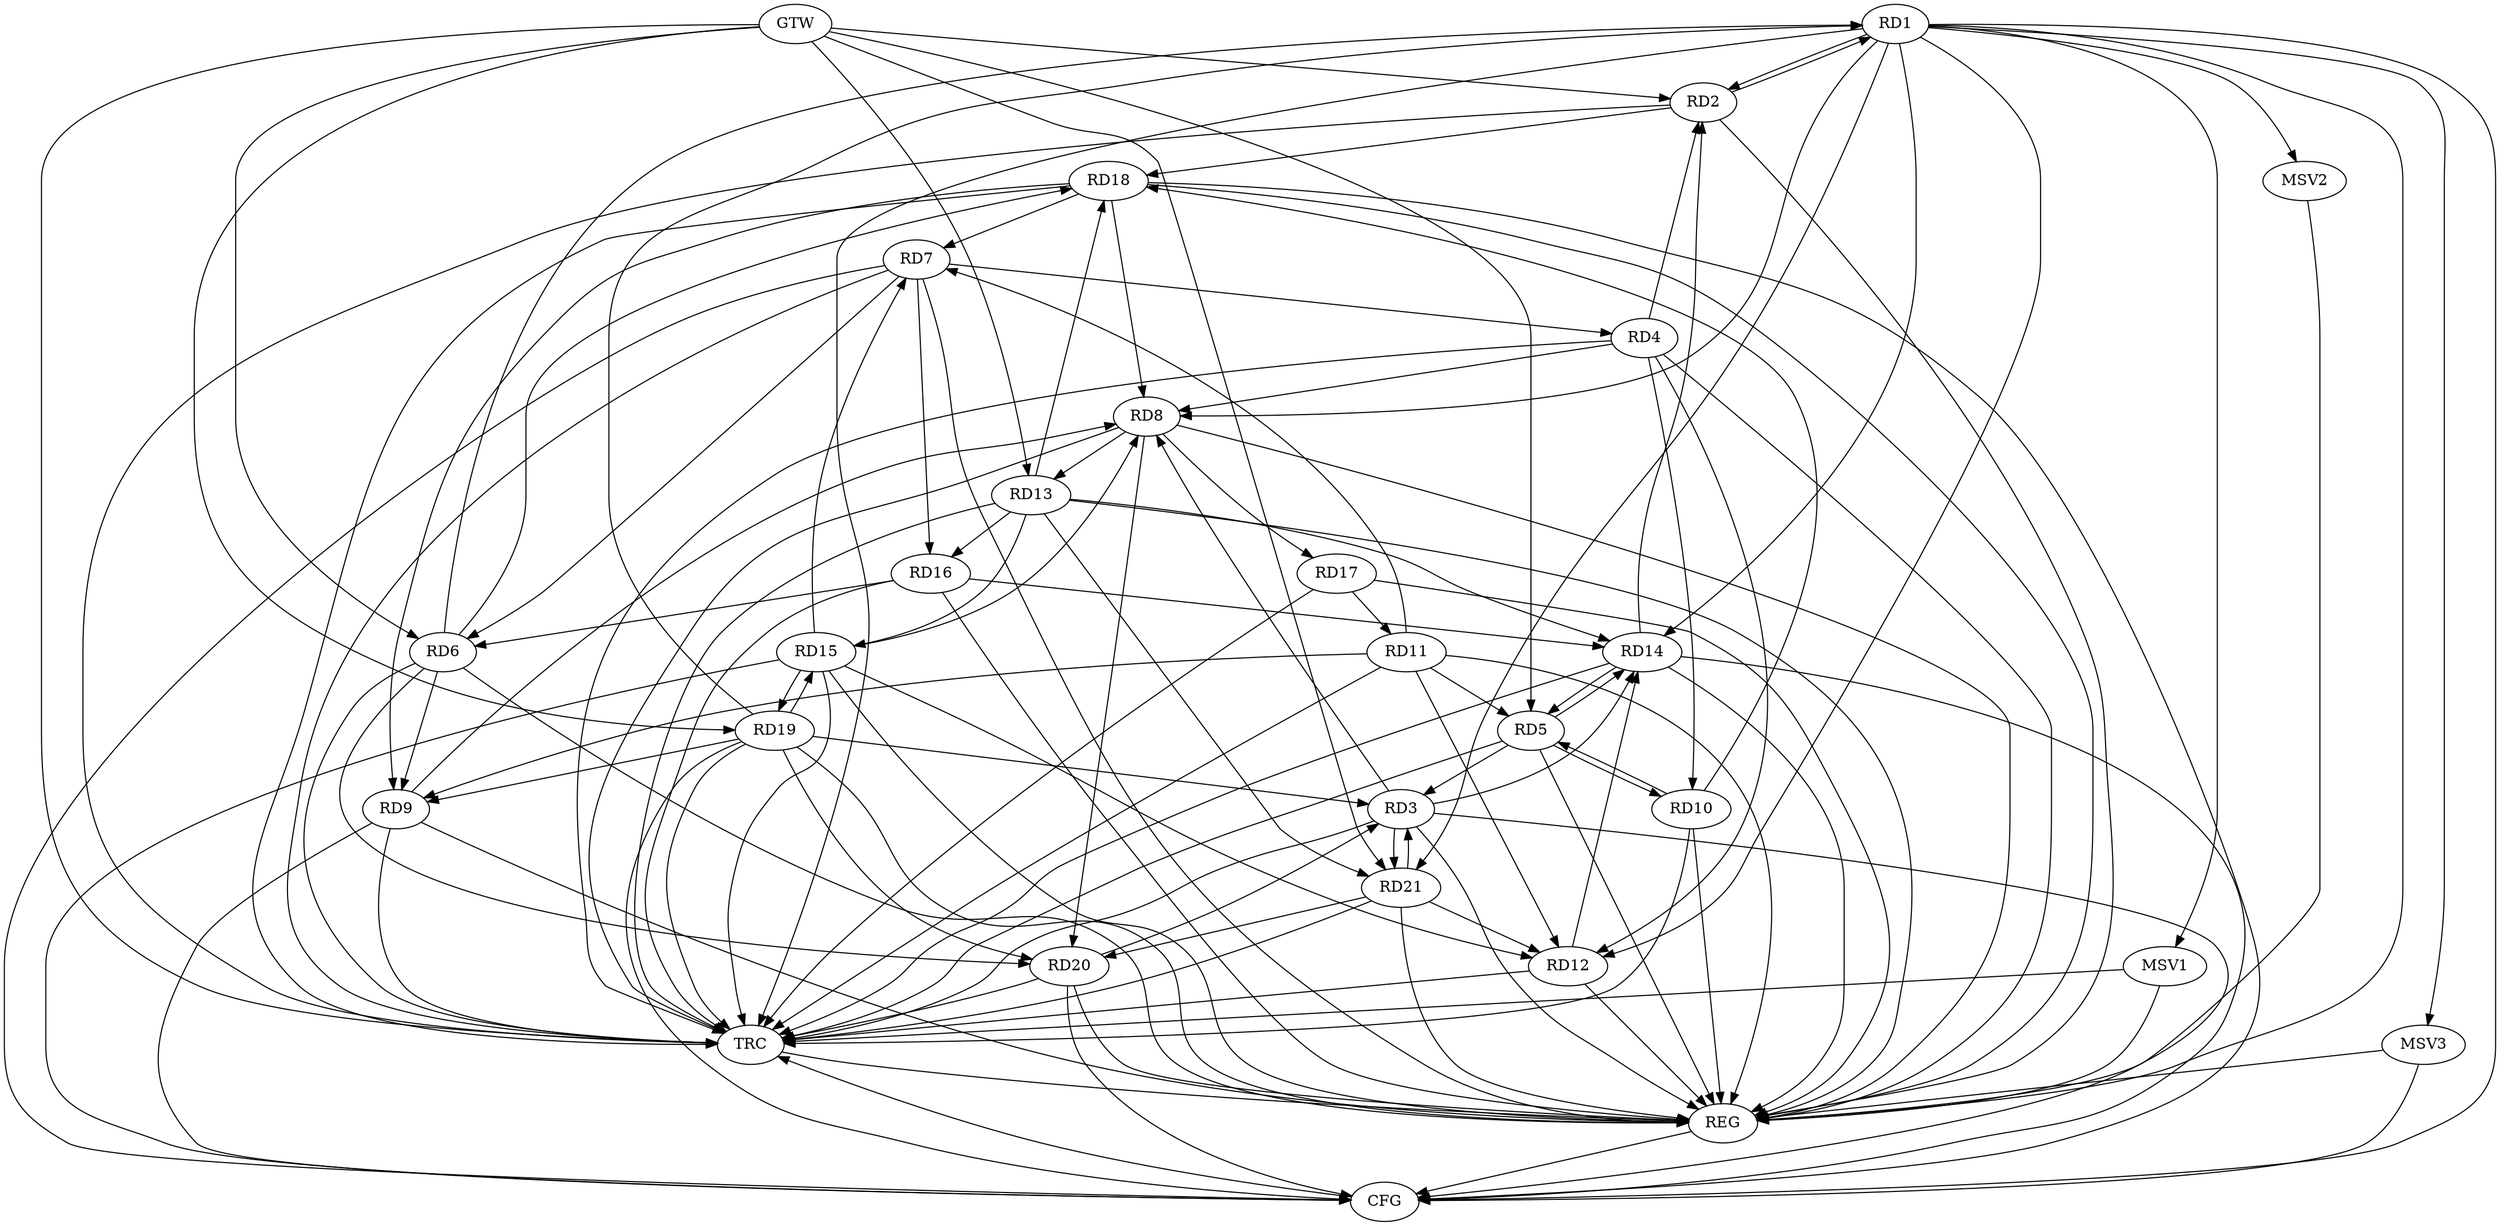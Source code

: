 strict digraph G {
  RD1 [ label="RD1" ];
  RD2 [ label="RD2" ];
  RD3 [ label="RD3" ];
  RD4 [ label="RD4" ];
  RD5 [ label="RD5" ];
  RD6 [ label="RD6" ];
  RD7 [ label="RD7" ];
  RD8 [ label="RD8" ];
  RD9 [ label="RD9" ];
  RD10 [ label="RD10" ];
  RD11 [ label="RD11" ];
  RD12 [ label="RD12" ];
  RD13 [ label="RD13" ];
  RD14 [ label="RD14" ];
  RD15 [ label="RD15" ];
  RD16 [ label="RD16" ];
  RD17 [ label="RD17" ];
  RD18 [ label="RD18" ];
  RD19 [ label="RD19" ];
  RD20 [ label="RD20" ];
  RD21 [ label="RD21" ];
  GTW [ label="GTW" ];
  REG [ label="REG" ];
  CFG [ label="CFG" ];
  TRC [ label="TRC" ];
  MSV1 [ label="MSV1" ];
  MSV2 [ label="MSV2" ];
  MSV3 [ label="MSV3" ];
  RD1 -> RD2;
  RD2 -> RD1;
  RD6 -> RD1;
  RD1 -> RD8;
  RD1 -> RD12;
  RD1 -> RD14;
  RD19 -> RD1;
  RD1 -> RD21;
  RD4 -> RD2;
  RD14 -> RD2;
  RD2 -> RD18;
  RD5 -> RD3;
  RD3 -> RD8;
  RD3 -> RD14;
  RD19 -> RD3;
  RD20 -> RD3;
  RD3 -> RD21;
  RD21 -> RD3;
  RD7 -> RD4;
  RD4 -> RD8;
  RD4 -> RD10;
  RD4 -> RD12;
  RD5 -> RD10;
  RD10 -> RD5;
  RD11 -> RD5;
  RD5 -> RD14;
  RD14 -> RD5;
  RD7 -> RD6;
  RD6 -> RD9;
  RD16 -> RD6;
  RD6 -> RD18;
  RD6 -> RD20;
  RD11 -> RD7;
  RD15 -> RD7;
  RD7 -> RD16;
  RD18 -> RD7;
  RD9 -> RD8;
  RD8 -> RD13;
  RD15 -> RD8;
  RD8 -> RD17;
  RD18 -> RD8;
  RD8 -> RD20;
  RD11 -> RD9;
  RD18 -> RD9;
  RD19 -> RD9;
  RD10 -> RD18;
  RD11 -> RD12;
  RD17 -> RD11;
  RD12 -> RD14;
  RD15 -> RD12;
  RD21 -> RD12;
  RD13 -> RD14;
  RD13 -> RD15;
  RD13 -> RD16;
  RD13 -> RD18;
  RD13 -> RD21;
  RD16 -> RD14;
  RD15 -> RD19;
  RD19 -> RD15;
  RD19 -> RD20;
  RD21 -> RD20;
  GTW -> RD21;
  GTW -> RD19;
  GTW -> RD2;
  GTW -> RD6;
  GTW -> RD5;
  GTW -> RD13;
  RD1 -> REG;
  RD2 -> REG;
  RD3 -> REG;
  RD4 -> REG;
  RD5 -> REG;
  RD6 -> REG;
  RD7 -> REG;
  RD8 -> REG;
  RD9 -> REG;
  RD10 -> REG;
  RD11 -> REG;
  RD12 -> REG;
  RD13 -> REG;
  RD14 -> REG;
  RD15 -> REG;
  RD16 -> REG;
  RD17 -> REG;
  RD18 -> REG;
  RD19 -> REG;
  RD20 -> REG;
  RD21 -> REG;
  RD7 -> CFG;
  RD3 -> CFG;
  RD18 -> CFG;
  RD15 -> CFG;
  RD14 -> CFG;
  RD9 -> CFG;
  RD19 -> CFG;
  RD20 -> CFG;
  RD1 -> CFG;
  REG -> CFG;
  RD1 -> TRC;
  RD2 -> TRC;
  RD3 -> TRC;
  RD4 -> TRC;
  RD5 -> TRC;
  RD6 -> TRC;
  RD7 -> TRC;
  RD8 -> TRC;
  RD9 -> TRC;
  RD10 -> TRC;
  RD11 -> TRC;
  RD12 -> TRC;
  RD13 -> TRC;
  RD14 -> TRC;
  RD15 -> TRC;
  RD16 -> TRC;
  RD17 -> TRC;
  RD18 -> TRC;
  RD19 -> TRC;
  RD20 -> TRC;
  RD21 -> TRC;
  GTW -> TRC;
  CFG -> TRC;
  TRC -> REG;
  RD1 -> MSV1;
  MSV1 -> REG;
  MSV1 -> TRC;
  RD1 -> MSV2;
  MSV2 -> REG;
  RD1 -> MSV3;
  MSV3 -> REG;
  MSV3 -> CFG;
}
